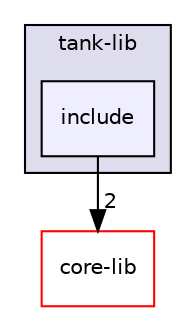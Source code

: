 digraph "/home/rafalunix/proi/22l-proi-projekt-jakomulski-budnik-owienko/src/tank-lib/include" {
  bgcolor=transparent;
  compound=true
  node [ fontsize="10", fontname="Helvetica"];
  edge [ labelfontsize="10", labelfontname="Helvetica"];
  subgraph clusterdir_09862807db2014add90ed94978e55931 {
    graph [ bgcolor="#ddddee", pencolor="black", label="tank-lib" fontname="Helvetica", fontsize="10", URL="dir_09862807db2014add90ed94978e55931.html"]
  dir_6a891b5c69bad4f9fca30d15db322bca [shape=box, label="include", style="filled", fillcolor="#eeeeff", pencolor="black", URL="dir_6a891b5c69bad4f9fca30d15db322bca.html"];
  }
  dir_dd008488fb0da8829e2acca19721471d [shape=box label="core-lib" color="red" URL="dir_dd008488fb0da8829e2acca19721471d.html"];
  dir_6a891b5c69bad4f9fca30d15db322bca->dir_dd008488fb0da8829e2acca19721471d [headlabel="2", labeldistance=1.5 headhref="dir_000009_000003.html"];
}
